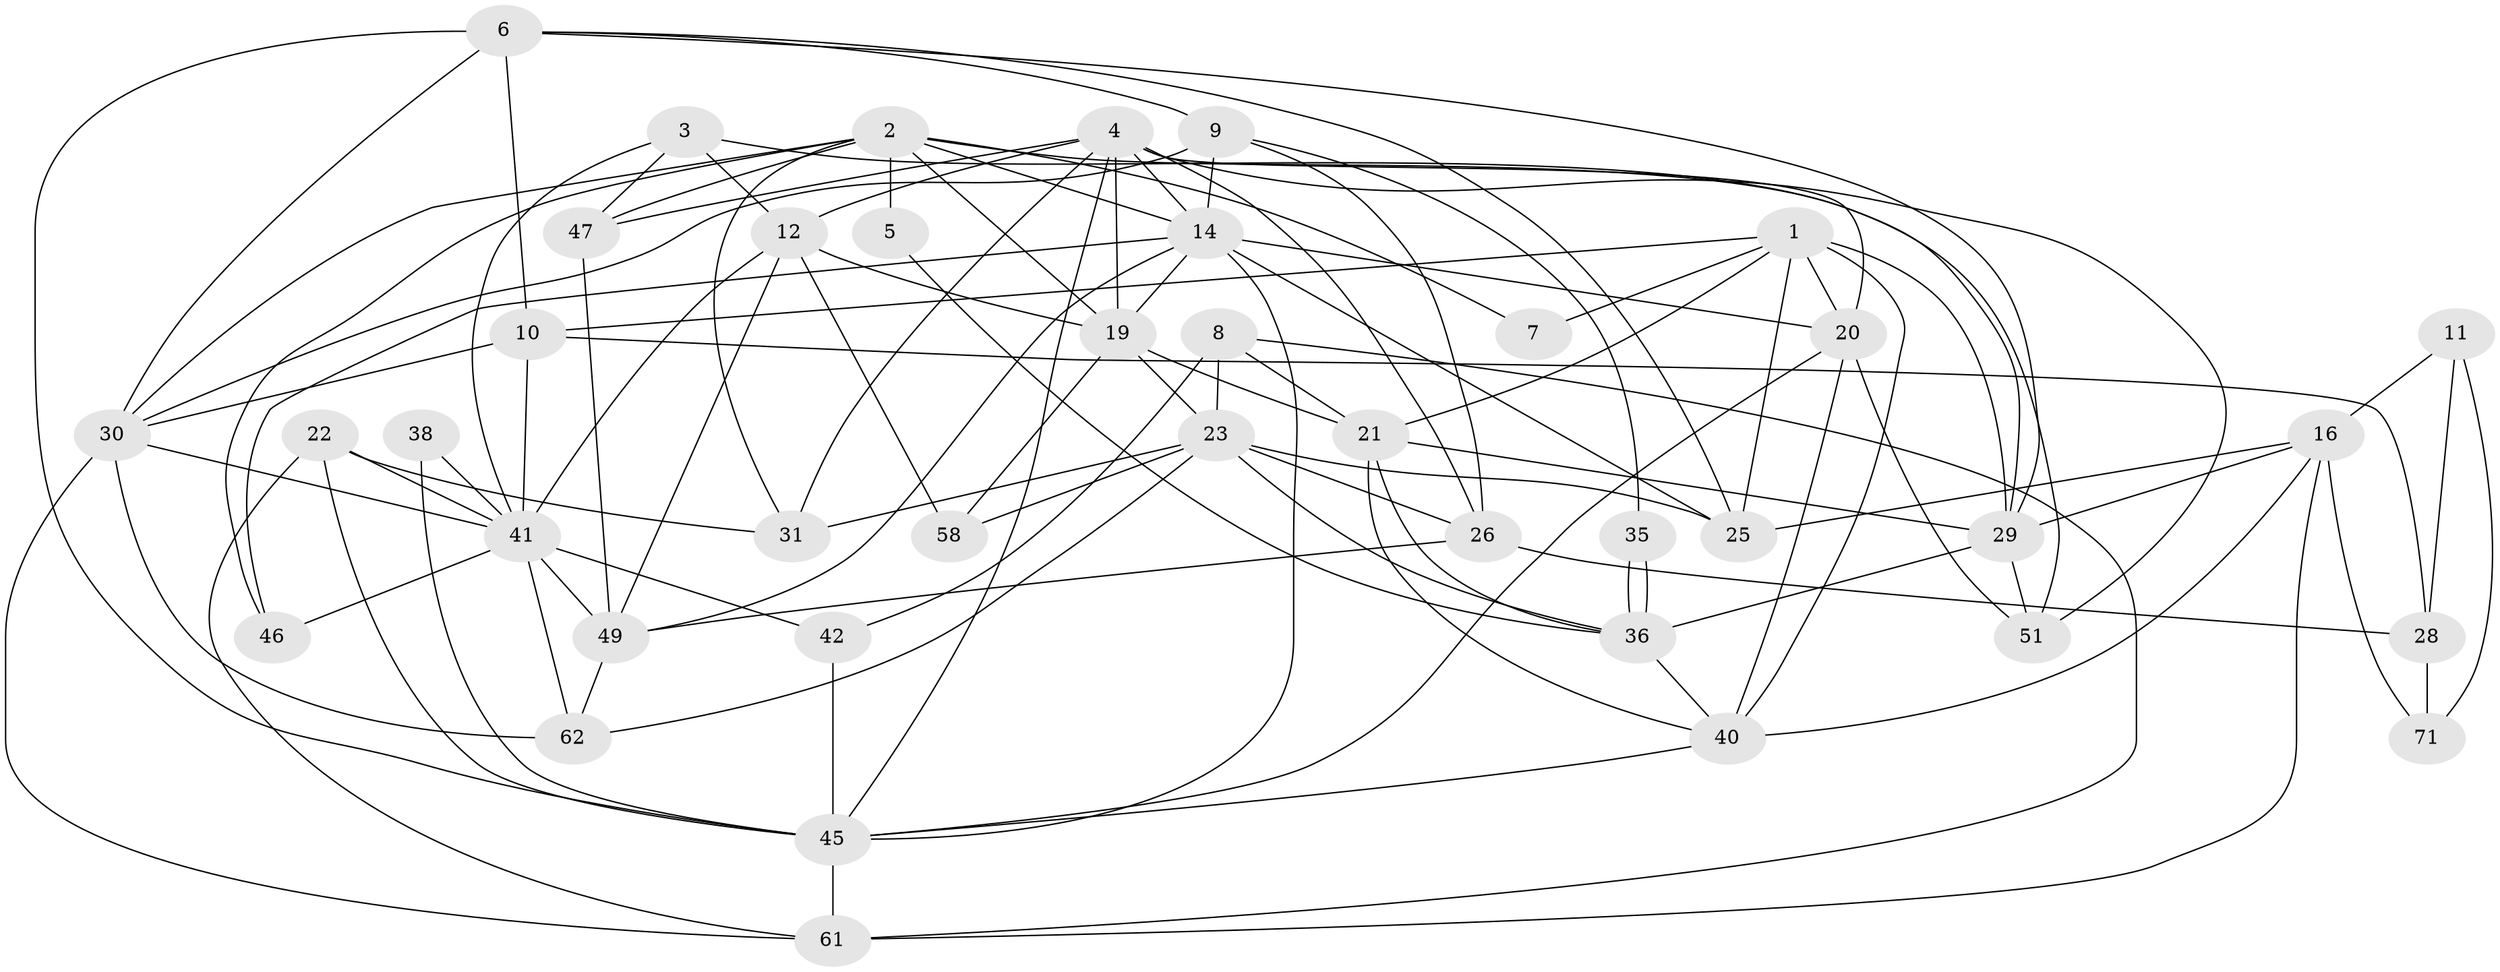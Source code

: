// original degree distribution, {4: 0.23943661971830985, 7: 0.04225352112676056, 2: 0.1267605633802817, 5: 0.15492957746478872, 3: 0.30985915492957744, 6: 0.11267605633802817, 8: 0.014084507042253521}
// Generated by graph-tools (version 1.1) at 2025/11/02/27/25 16:11:22]
// undirected, 40 vertices, 106 edges
graph export_dot {
graph [start="1"]
  node [color=gray90,style=filled];
  1 [super="+27"];
  2 [super="+65"];
  3 [super="+44"];
  4 [super="+55"];
  5;
  6 [super="+33"];
  7;
  8 [super="+18"];
  9 [super="+15"];
  10 [super="+48"];
  11 [super="+60"];
  12 [super="+13"];
  14 [super="+17"];
  16 [super="+32"];
  19 [super="+63"];
  20 [super="+24"];
  21 [super="+67"];
  22 [super="+59"];
  23 [super="+52"];
  25 [super="+34"];
  26 [super="+43"];
  28 [super="+37"];
  29 [super="+57"];
  30 [super="+66"];
  31 [super="+39"];
  35;
  36 [super="+64"];
  38;
  40 [super="+50"];
  41 [super="+53"];
  42;
  45 [super="+54"];
  46 [super="+69"];
  47;
  49 [super="+70"];
  51 [super="+56"];
  58;
  61 [super="+68"];
  62;
  71;
  1 -- 40;
  1 -- 20;
  1 -- 29;
  1 -- 21;
  1 -- 7;
  1 -- 25;
  1 -- 10;
  2 -- 19;
  2 -- 5;
  2 -- 47;
  2 -- 14;
  2 -- 46;
  2 -- 7;
  2 -- 31;
  2 -- 29;
  2 -- 30;
  3 -- 47;
  3 -- 41;
  3 -- 12;
  3 -- 51;
  4 -- 51;
  4 -- 12;
  4 -- 47;
  4 -- 14;
  4 -- 31;
  4 -- 26;
  4 -- 45;
  4 -- 19;
  4 -- 20;
  5 -- 36;
  6 -- 30;
  6 -- 25;
  6 -- 29;
  6 -- 9;
  6 -- 45 [weight=2];
  6 -- 10;
  8 -- 42;
  8 -- 21;
  8 -- 61;
  8 -- 23;
  9 -- 14;
  9 -- 35;
  9 -- 26;
  9 -- 30;
  10 -- 28;
  10 -- 30;
  10 -- 41;
  11 -- 71;
  11 -- 16;
  11 -- 28;
  12 -- 58;
  12 -- 19;
  12 -- 41;
  12 -- 49;
  14 -- 49;
  14 -- 25;
  14 -- 45;
  14 -- 19;
  14 -- 46;
  14 -- 20;
  16 -- 71;
  16 -- 25;
  16 -- 29;
  16 -- 61;
  16 -- 40;
  19 -- 58;
  19 -- 21;
  19 -- 23;
  20 -- 45;
  20 -- 51;
  20 -- 40;
  21 -- 36;
  21 -- 29;
  21 -- 40;
  22 -- 61;
  22 -- 41;
  22 -- 45;
  22 -- 31;
  23 -- 62;
  23 -- 25 [weight=2];
  23 -- 36;
  23 -- 58;
  23 -- 26;
  23 -- 31;
  26 -- 28;
  26 -- 49;
  28 -- 71;
  29 -- 36;
  29 -- 51;
  30 -- 61;
  30 -- 62;
  30 -- 41;
  35 -- 36;
  35 -- 36;
  36 -- 40;
  38 -- 41;
  38 -- 45;
  40 -- 45;
  41 -- 49;
  41 -- 42;
  41 -- 62;
  41 -- 46;
  42 -- 45;
  45 -- 61;
  47 -- 49;
  49 -- 62;
}
